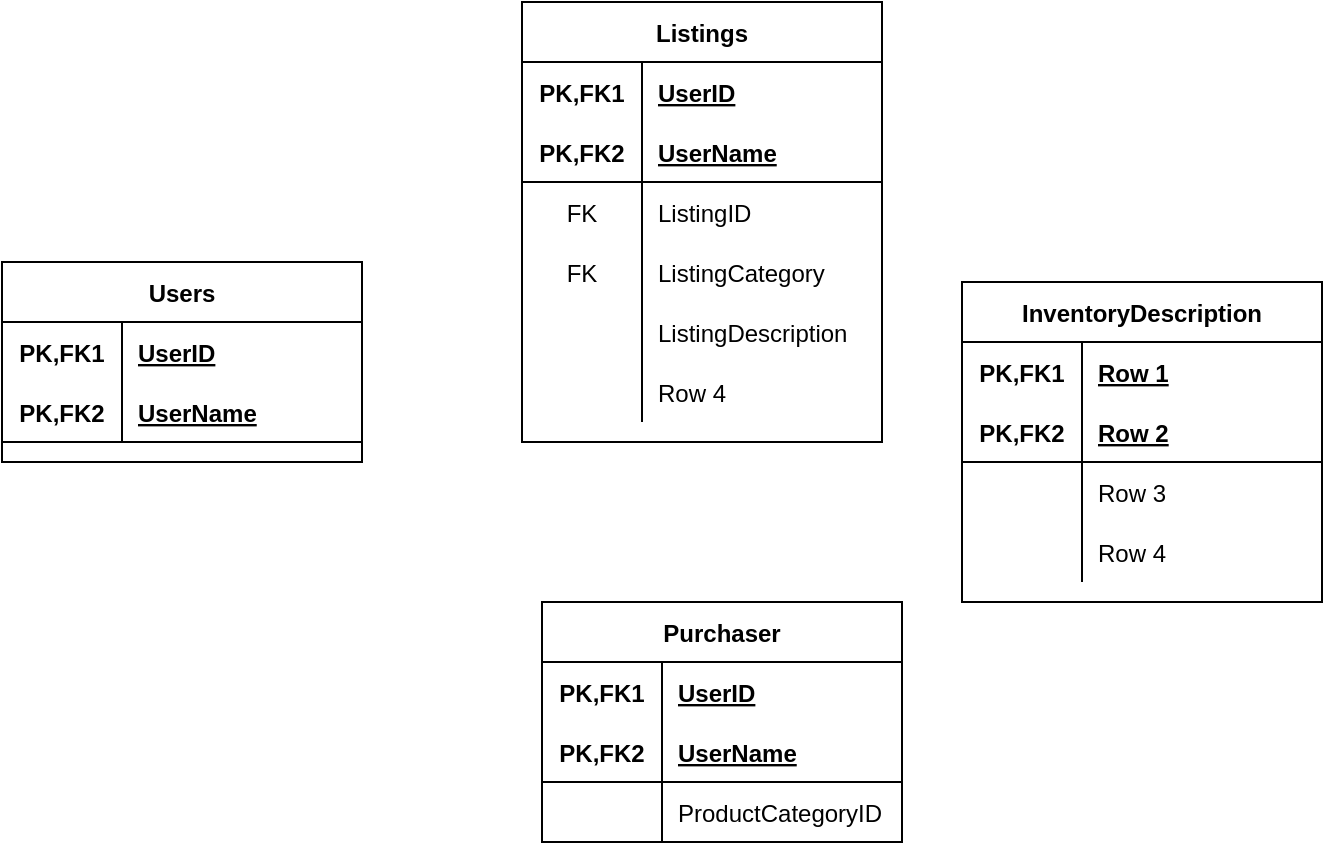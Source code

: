 <mxfile version="14.3.0" type="github">
  <diagram id="fB64tMOYFkFWQUvkLbui" name="Page-1">
    <mxGraphModel dx="1038" dy="587" grid="1" gridSize="10" guides="1" tooltips="1" connect="1" arrows="1" fold="1" page="1" pageScale="1" pageWidth="850" pageHeight="1100" math="0" shadow="0">
      <root>
        <mxCell id="0" />
        <mxCell id="1" parent="0" />
        <mxCell id="xFfkrpB8t_EoLugRh91A-27" value="Purchaser" style="shape=table;startSize=30;container=1;collapsible=1;childLayout=tableLayout;fixedRows=1;rowLines=0;fontStyle=1;align=center;resizeLast=1;" parent="1" vertex="1">
          <mxGeometry x="360" y="330" width="180" height="120" as="geometry" />
        </mxCell>
        <mxCell id="xFfkrpB8t_EoLugRh91A-28" value="" style="shape=partialRectangle;collapsible=0;dropTarget=0;pointerEvents=0;fillColor=none;top=0;left=0;bottom=0;right=0;points=[[0,0.5],[1,0.5]];portConstraint=eastwest;" parent="xFfkrpB8t_EoLugRh91A-27" vertex="1">
          <mxGeometry y="30" width="180" height="30" as="geometry" />
        </mxCell>
        <mxCell id="xFfkrpB8t_EoLugRh91A-29" value="PK,FK1" style="shape=partialRectangle;connectable=0;fillColor=none;top=0;left=0;bottom=0;right=0;fontStyle=1;overflow=hidden;" parent="xFfkrpB8t_EoLugRh91A-28" vertex="1">
          <mxGeometry width="60" height="30" as="geometry" />
        </mxCell>
        <mxCell id="xFfkrpB8t_EoLugRh91A-30" value="UserID" style="shape=partialRectangle;connectable=0;fillColor=none;top=0;left=0;bottom=0;right=0;align=left;spacingLeft=6;fontStyle=5;overflow=hidden;" parent="xFfkrpB8t_EoLugRh91A-28" vertex="1">
          <mxGeometry x="60" width="120" height="30" as="geometry" />
        </mxCell>
        <mxCell id="xFfkrpB8t_EoLugRh91A-31" value="" style="shape=partialRectangle;collapsible=0;dropTarget=0;pointerEvents=0;fillColor=none;top=0;left=0;bottom=1;right=0;points=[[0,0.5],[1,0.5]];portConstraint=eastwest;" parent="xFfkrpB8t_EoLugRh91A-27" vertex="1">
          <mxGeometry y="60" width="180" height="30" as="geometry" />
        </mxCell>
        <mxCell id="xFfkrpB8t_EoLugRh91A-32" value="PK,FK2" style="shape=partialRectangle;connectable=0;fillColor=none;top=0;left=0;bottom=0;right=0;fontStyle=1;overflow=hidden;" parent="xFfkrpB8t_EoLugRh91A-31" vertex="1">
          <mxGeometry width="60" height="30" as="geometry" />
        </mxCell>
        <mxCell id="xFfkrpB8t_EoLugRh91A-33" value="UserName" style="shape=partialRectangle;connectable=0;fillColor=none;top=0;left=0;bottom=0;right=0;align=left;spacingLeft=6;fontStyle=5;overflow=hidden;" parent="xFfkrpB8t_EoLugRh91A-31" vertex="1">
          <mxGeometry x="60" width="120" height="30" as="geometry" />
        </mxCell>
        <mxCell id="xFfkrpB8t_EoLugRh91A-34" value="" style="shape=partialRectangle;collapsible=0;dropTarget=0;pointerEvents=0;fillColor=none;top=0;left=0;bottom=0;right=0;points=[[0,0.5],[1,0.5]];portConstraint=eastwest;" parent="xFfkrpB8t_EoLugRh91A-27" vertex="1">
          <mxGeometry y="90" width="180" height="30" as="geometry" />
        </mxCell>
        <mxCell id="xFfkrpB8t_EoLugRh91A-35" value="" style="shape=partialRectangle;connectable=0;fillColor=none;top=0;left=0;bottom=0;right=0;editable=1;overflow=hidden;" parent="xFfkrpB8t_EoLugRh91A-34" vertex="1">
          <mxGeometry width="60" height="30" as="geometry" />
        </mxCell>
        <mxCell id="xFfkrpB8t_EoLugRh91A-36" value="ProductCategoryID" style="shape=partialRectangle;connectable=0;fillColor=none;top=0;left=0;bottom=0;right=0;align=left;spacingLeft=6;overflow=hidden;" parent="xFfkrpB8t_EoLugRh91A-34" vertex="1">
          <mxGeometry x="60" width="120" height="30" as="geometry" />
        </mxCell>
        <mxCell id="xFfkrpB8t_EoLugRh91A-53" value="Users" style="shape=table;startSize=30;container=1;collapsible=1;childLayout=tableLayout;fixedRows=1;rowLines=0;fontStyle=1;align=center;resizeLast=1;" parent="1" vertex="1">
          <mxGeometry x="90" y="160" width="180" height="100" as="geometry" />
        </mxCell>
        <mxCell id="xFfkrpB8t_EoLugRh91A-54" value="" style="shape=partialRectangle;collapsible=0;dropTarget=0;pointerEvents=0;fillColor=none;top=0;left=0;bottom=0;right=0;points=[[0,0.5],[1,0.5]];portConstraint=eastwest;" parent="xFfkrpB8t_EoLugRh91A-53" vertex="1">
          <mxGeometry y="30" width="180" height="30" as="geometry" />
        </mxCell>
        <mxCell id="xFfkrpB8t_EoLugRh91A-55" value="PK,FK1" style="shape=partialRectangle;connectable=0;fillColor=none;top=0;left=0;bottom=0;right=0;fontStyle=1;overflow=hidden;" parent="xFfkrpB8t_EoLugRh91A-54" vertex="1">
          <mxGeometry width="60" height="30" as="geometry" />
        </mxCell>
        <mxCell id="xFfkrpB8t_EoLugRh91A-56" value="UserID" style="shape=partialRectangle;connectable=0;fillColor=none;top=0;left=0;bottom=0;right=0;align=left;spacingLeft=6;fontStyle=5;overflow=hidden;" parent="xFfkrpB8t_EoLugRh91A-54" vertex="1">
          <mxGeometry x="60" width="120" height="30" as="geometry" />
        </mxCell>
        <mxCell id="xFfkrpB8t_EoLugRh91A-57" value="" style="shape=partialRectangle;collapsible=0;dropTarget=0;pointerEvents=0;fillColor=none;top=0;left=0;bottom=1;right=0;points=[[0,0.5],[1,0.5]];portConstraint=eastwest;" parent="xFfkrpB8t_EoLugRh91A-53" vertex="1">
          <mxGeometry y="60" width="180" height="30" as="geometry" />
        </mxCell>
        <mxCell id="xFfkrpB8t_EoLugRh91A-58" value="PK,FK2" style="shape=partialRectangle;connectable=0;fillColor=none;top=0;left=0;bottom=0;right=0;fontStyle=1;overflow=hidden;" parent="xFfkrpB8t_EoLugRh91A-57" vertex="1">
          <mxGeometry width="60" height="30" as="geometry" />
        </mxCell>
        <mxCell id="xFfkrpB8t_EoLugRh91A-59" value="UserName" style="shape=partialRectangle;connectable=0;fillColor=none;top=0;left=0;bottom=0;right=0;align=left;spacingLeft=6;fontStyle=5;overflow=hidden;" parent="xFfkrpB8t_EoLugRh91A-57" vertex="1">
          <mxGeometry x="60" width="120" height="30" as="geometry" />
        </mxCell>
        <mxCell id="xFfkrpB8t_EoLugRh91A-66" value="InventoryDescription" style="shape=table;startSize=30;container=1;collapsible=1;childLayout=tableLayout;fixedRows=1;rowLines=0;fontStyle=1;align=center;resizeLast=1;" parent="1" vertex="1">
          <mxGeometry x="570" y="170" width="180" height="160" as="geometry" />
        </mxCell>
        <mxCell id="xFfkrpB8t_EoLugRh91A-67" value="" style="shape=partialRectangle;collapsible=0;dropTarget=0;pointerEvents=0;fillColor=none;top=0;left=0;bottom=0;right=0;points=[[0,0.5],[1,0.5]];portConstraint=eastwest;" parent="xFfkrpB8t_EoLugRh91A-66" vertex="1">
          <mxGeometry y="30" width="180" height="30" as="geometry" />
        </mxCell>
        <mxCell id="xFfkrpB8t_EoLugRh91A-68" value="PK,FK1" style="shape=partialRectangle;connectable=0;fillColor=none;top=0;left=0;bottom=0;right=0;fontStyle=1;overflow=hidden;" parent="xFfkrpB8t_EoLugRh91A-67" vertex="1">
          <mxGeometry width="60" height="30" as="geometry" />
        </mxCell>
        <mxCell id="xFfkrpB8t_EoLugRh91A-69" value="Row 1" style="shape=partialRectangle;connectable=0;fillColor=none;top=0;left=0;bottom=0;right=0;align=left;spacingLeft=6;fontStyle=5;overflow=hidden;" parent="xFfkrpB8t_EoLugRh91A-67" vertex="1">
          <mxGeometry x="60" width="120" height="30" as="geometry" />
        </mxCell>
        <mxCell id="xFfkrpB8t_EoLugRh91A-70" value="" style="shape=partialRectangle;collapsible=0;dropTarget=0;pointerEvents=0;fillColor=none;top=0;left=0;bottom=1;right=0;points=[[0,0.5],[1,0.5]];portConstraint=eastwest;" parent="xFfkrpB8t_EoLugRh91A-66" vertex="1">
          <mxGeometry y="60" width="180" height="30" as="geometry" />
        </mxCell>
        <mxCell id="xFfkrpB8t_EoLugRh91A-71" value="PK,FK2" style="shape=partialRectangle;connectable=0;fillColor=none;top=0;left=0;bottom=0;right=0;fontStyle=1;overflow=hidden;" parent="xFfkrpB8t_EoLugRh91A-70" vertex="1">
          <mxGeometry width="60" height="30" as="geometry" />
        </mxCell>
        <mxCell id="xFfkrpB8t_EoLugRh91A-72" value="Row 2" style="shape=partialRectangle;connectable=0;fillColor=none;top=0;left=0;bottom=0;right=0;align=left;spacingLeft=6;fontStyle=5;overflow=hidden;" parent="xFfkrpB8t_EoLugRh91A-70" vertex="1">
          <mxGeometry x="60" width="120" height="30" as="geometry" />
        </mxCell>
        <mxCell id="xFfkrpB8t_EoLugRh91A-73" value="" style="shape=partialRectangle;collapsible=0;dropTarget=0;pointerEvents=0;fillColor=none;top=0;left=0;bottom=0;right=0;points=[[0,0.5],[1,0.5]];portConstraint=eastwest;" parent="xFfkrpB8t_EoLugRh91A-66" vertex="1">
          <mxGeometry y="90" width="180" height="30" as="geometry" />
        </mxCell>
        <mxCell id="xFfkrpB8t_EoLugRh91A-74" value="" style="shape=partialRectangle;connectable=0;fillColor=none;top=0;left=0;bottom=0;right=0;editable=1;overflow=hidden;" parent="xFfkrpB8t_EoLugRh91A-73" vertex="1">
          <mxGeometry width="60" height="30" as="geometry" />
        </mxCell>
        <mxCell id="xFfkrpB8t_EoLugRh91A-75" value="Row 3" style="shape=partialRectangle;connectable=0;fillColor=none;top=0;left=0;bottom=0;right=0;align=left;spacingLeft=6;overflow=hidden;" parent="xFfkrpB8t_EoLugRh91A-73" vertex="1">
          <mxGeometry x="60" width="120" height="30" as="geometry" />
        </mxCell>
        <mxCell id="xFfkrpB8t_EoLugRh91A-76" value="" style="shape=partialRectangle;collapsible=0;dropTarget=0;pointerEvents=0;fillColor=none;top=0;left=0;bottom=0;right=0;points=[[0,0.5],[1,0.5]];portConstraint=eastwest;" parent="xFfkrpB8t_EoLugRh91A-66" vertex="1">
          <mxGeometry y="120" width="180" height="30" as="geometry" />
        </mxCell>
        <mxCell id="xFfkrpB8t_EoLugRh91A-77" value="" style="shape=partialRectangle;connectable=0;fillColor=none;top=0;left=0;bottom=0;right=0;editable=1;overflow=hidden;" parent="xFfkrpB8t_EoLugRh91A-76" vertex="1">
          <mxGeometry width="60" height="30" as="geometry" />
        </mxCell>
        <mxCell id="xFfkrpB8t_EoLugRh91A-78" value="Row 4" style="shape=partialRectangle;connectable=0;fillColor=none;top=0;left=0;bottom=0;right=0;align=left;spacingLeft=6;overflow=hidden;" parent="xFfkrpB8t_EoLugRh91A-76" vertex="1">
          <mxGeometry x="60" width="120" height="30" as="geometry" />
        </mxCell>
        <mxCell id="2J5BGBihmixoxJaA6tt8-1" value="Listings" style="shape=table;startSize=30;container=1;collapsible=1;childLayout=tableLayout;fixedRows=1;rowLines=0;fontStyle=1;align=center;resizeLast=1;" vertex="1" parent="1">
          <mxGeometry x="350" y="30" width="180" height="220" as="geometry" />
        </mxCell>
        <mxCell id="2J5BGBihmixoxJaA6tt8-2" value="" style="shape=partialRectangle;collapsible=0;dropTarget=0;pointerEvents=0;fillColor=none;top=0;left=0;bottom=0;right=0;points=[[0,0.5],[1,0.5]];portConstraint=eastwest;" vertex="1" parent="2J5BGBihmixoxJaA6tt8-1">
          <mxGeometry y="30" width="180" height="30" as="geometry" />
        </mxCell>
        <mxCell id="2J5BGBihmixoxJaA6tt8-3" value="PK,FK1" style="shape=partialRectangle;connectable=0;fillColor=none;top=0;left=0;bottom=0;right=0;fontStyle=1;overflow=hidden;" vertex="1" parent="2J5BGBihmixoxJaA6tt8-2">
          <mxGeometry width="60" height="30" as="geometry" />
        </mxCell>
        <mxCell id="2J5BGBihmixoxJaA6tt8-4" value="UserID" style="shape=partialRectangle;connectable=0;fillColor=none;top=0;left=0;bottom=0;right=0;align=left;spacingLeft=6;fontStyle=5;overflow=hidden;" vertex="1" parent="2J5BGBihmixoxJaA6tt8-2">
          <mxGeometry x="60" width="120" height="30" as="geometry" />
        </mxCell>
        <mxCell id="2J5BGBihmixoxJaA6tt8-5" value="" style="shape=partialRectangle;collapsible=0;dropTarget=0;pointerEvents=0;fillColor=none;top=0;left=0;bottom=1;right=0;points=[[0,0.5],[1,0.5]];portConstraint=eastwest;" vertex="1" parent="2J5BGBihmixoxJaA6tt8-1">
          <mxGeometry y="60" width="180" height="30" as="geometry" />
        </mxCell>
        <mxCell id="2J5BGBihmixoxJaA6tt8-6" value="PK,FK2" style="shape=partialRectangle;connectable=0;fillColor=none;top=0;left=0;bottom=0;right=0;fontStyle=1;overflow=hidden;" vertex="1" parent="2J5BGBihmixoxJaA6tt8-5">
          <mxGeometry width="60" height="30" as="geometry" />
        </mxCell>
        <mxCell id="2J5BGBihmixoxJaA6tt8-7" value="UserName" style="shape=partialRectangle;connectable=0;fillColor=none;top=0;left=0;bottom=0;right=0;align=left;spacingLeft=6;fontStyle=5;overflow=hidden;" vertex="1" parent="2J5BGBihmixoxJaA6tt8-5">
          <mxGeometry x="60" width="120" height="30" as="geometry" />
        </mxCell>
        <mxCell id="2J5BGBihmixoxJaA6tt8-14" value="" style="shape=partialRectangle;collapsible=0;dropTarget=0;pointerEvents=0;fillColor=none;top=0;left=0;bottom=0;right=0;points=[[0,0.5],[1,0.5]];portConstraint=eastwest;" vertex="1" parent="2J5BGBihmixoxJaA6tt8-1">
          <mxGeometry y="90" width="180" height="30" as="geometry" />
        </mxCell>
        <mxCell id="2J5BGBihmixoxJaA6tt8-15" value="FK" style="shape=partialRectangle;connectable=0;fillColor=none;top=0;left=0;bottom=0;right=0;fontStyle=0;overflow=hidden;" vertex="1" parent="2J5BGBihmixoxJaA6tt8-14">
          <mxGeometry width="60" height="30" as="geometry" />
        </mxCell>
        <mxCell id="2J5BGBihmixoxJaA6tt8-16" value="ListingID" style="shape=partialRectangle;connectable=0;fillColor=none;top=0;left=0;bottom=0;right=0;align=left;spacingLeft=6;fontStyle=0;overflow=hidden;" vertex="1" parent="2J5BGBihmixoxJaA6tt8-14">
          <mxGeometry x="60" width="120" height="30" as="geometry" />
        </mxCell>
        <mxCell id="2J5BGBihmixoxJaA6tt8-17" value="" style="shape=partialRectangle;collapsible=0;dropTarget=0;pointerEvents=0;fillColor=none;top=0;left=0;bottom=0;right=0;points=[[0,0.5],[1,0.5]];portConstraint=eastwest;" vertex="1" parent="2J5BGBihmixoxJaA6tt8-1">
          <mxGeometry y="120" width="180" height="30" as="geometry" />
        </mxCell>
        <mxCell id="2J5BGBihmixoxJaA6tt8-18" value="FK" style="shape=partialRectangle;connectable=0;fillColor=none;top=0;left=0;bottom=0;right=0;fontStyle=0;overflow=hidden;" vertex="1" parent="2J5BGBihmixoxJaA6tt8-17">
          <mxGeometry width="60" height="30" as="geometry" />
        </mxCell>
        <mxCell id="2J5BGBihmixoxJaA6tt8-19" value="ListingCategory" style="shape=partialRectangle;connectable=0;fillColor=none;top=0;left=0;bottom=0;right=0;align=left;spacingLeft=6;fontStyle=0;overflow=hidden;" vertex="1" parent="2J5BGBihmixoxJaA6tt8-17">
          <mxGeometry x="60" width="120" height="30" as="geometry" />
        </mxCell>
        <mxCell id="2J5BGBihmixoxJaA6tt8-8" value="" style="shape=partialRectangle;collapsible=0;dropTarget=0;pointerEvents=0;fillColor=none;top=0;left=0;bottom=0;right=0;points=[[0,0.5],[1,0.5]];portConstraint=eastwest;" vertex="1" parent="2J5BGBihmixoxJaA6tt8-1">
          <mxGeometry y="150" width="180" height="30" as="geometry" />
        </mxCell>
        <mxCell id="2J5BGBihmixoxJaA6tt8-9" value="" style="shape=partialRectangle;connectable=0;fillColor=none;top=0;left=0;bottom=0;right=0;editable=1;overflow=hidden;" vertex="1" parent="2J5BGBihmixoxJaA6tt8-8">
          <mxGeometry width="60" height="30" as="geometry" />
        </mxCell>
        <mxCell id="2J5BGBihmixoxJaA6tt8-10" value="ListingDescription" style="shape=partialRectangle;connectable=0;fillColor=none;top=0;left=0;bottom=0;right=0;align=left;spacingLeft=6;overflow=hidden;" vertex="1" parent="2J5BGBihmixoxJaA6tt8-8">
          <mxGeometry x="60" width="120" height="30" as="geometry" />
        </mxCell>
        <mxCell id="2J5BGBihmixoxJaA6tt8-11" value="" style="shape=partialRectangle;collapsible=0;dropTarget=0;pointerEvents=0;fillColor=none;top=0;left=0;bottom=0;right=0;points=[[0,0.5],[1,0.5]];portConstraint=eastwest;" vertex="1" parent="2J5BGBihmixoxJaA6tt8-1">
          <mxGeometry y="180" width="180" height="30" as="geometry" />
        </mxCell>
        <mxCell id="2J5BGBihmixoxJaA6tt8-12" value="" style="shape=partialRectangle;connectable=0;fillColor=none;top=0;left=0;bottom=0;right=0;editable=1;overflow=hidden;" vertex="1" parent="2J5BGBihmixoxJaA6tt8-11">
          <mxGeometry width="60" height="30" as="geometry" />
        </mxCell>
        <mxCell id="2J5BGBihmixoxJaA6tt8-13" value="Row 4" style="shape=partialRectangle;connectable=0;fillColor=none;top=0;left=0;bottom=0;right=0;align=left;spacingLeft=6;overflow=hidden;" vertex="1" parent="2J5BGBihmixoxJaA6tt8-11">
          <mxGeometry x="60" width="120" height="30" as="geometry" />
        </mxCell>
      </root>
    </mxGraphModel>
  </diagram>
</mxfile>
